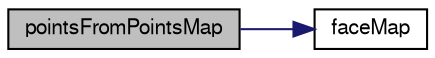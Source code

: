 digraph "pointsFromPointsMap"
{
  bgcolor="transparent";
  edge [fontname="FreeSans",fontsize="10",labelfontname="FreeSans",labelfontsize="10"];
  node [fontname="FreeSans",fontsize="10",shape=record];
  rankdir="LR";
  Node6215 [label="pointsFromPointsMap",height=0.2,width=0.4,color="black", fillcolor="grey75", style="filled", fontcolor="black"];
  Node6215 -> Node6216 [color="midnightblue",fontsize="10",style="solid",fontname="FreeSans"];
  Node6216 [label="faceMap",height=0.2,width=0.4,color="black",URL="$a27386.html#af618d1e4110025c66bae41ba7411a5ce",tooltip="Old face map. "];
}
